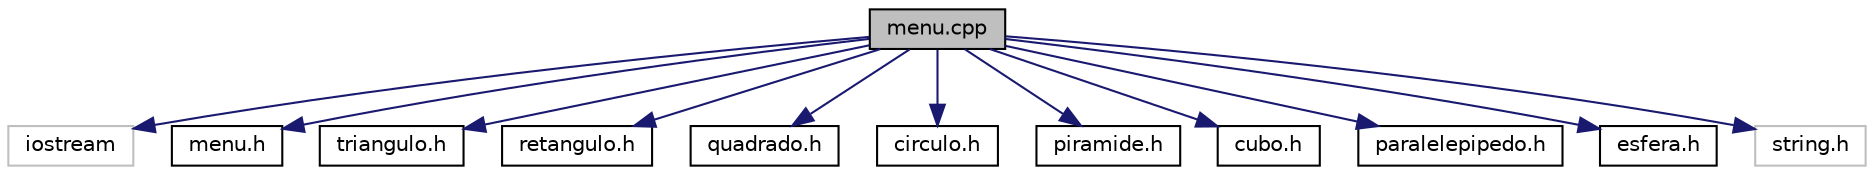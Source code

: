 digraph "menu.cpp"
{
  edge [fontname="Helvetica",fontsize="10",labelfontname="Helvetica",labelfontsize="10"];
  node [fontname="Helvetica",fontsize="10",shape=record];
  Node1 [label="menu.cpp",height=0.2,width=0.4,color="black", fillcolor="grey75", style="filled", fontcolor="black"];
  Node1 -> Node2 [color="midnightblue",fontsize="10",style="solid",fontname="Helvetica"];
  Node2 [label="iostream",height=0.2,width=0.4,color="grey75", fillcolor="white", style="filled"];
  Node1 -> Node3 [color="midnightblue",fontsize="10",style="solid",fontname="Helvetica"];
  Node3 [label="menu.h",height=0.2,width=0.4,color="black", fillcolor="white", style="filled",URL="$menu_8h.html",tooltip="Criação da classe Menu. "];
  Node1 -> Node4 [color="midnightblue",fontsize="10",style="solid",fontname="Helvetica"];
  Node4 [label="triangulo.h",height=0.2,width=0.4,color="black", fillcolor="white", style="filled",URL="$triangulo_8h.html",tooltip="Programa para calcular as Área/Perímetro/Volume das figuras geométricas. "];
  Node1 -> Node5 [color="midnightblue",fontsize="10",style="solid",fontname="Helvetica"];
  Node5 [label="retangulo.h",height=0.2,width=0.4,color="black", fillcolor="white", style="filled",URL="$retangulo_8h.html",tooltip="Classe Retangulo. "];
  Node1 -> Node6 [color="midnightblue",fontsize="10",style="solid",fontname="Helvetica"];
  Node6 [label="quadrado.h",height=0.2,width=0.4,color="black", fillcolor="white", style="filled",URL="$quadrado_8h_source.html"];
  Node1 -> Node7 [color="midnightblue",fontsize="10",style="solid",fontname="Helvetica"];
  Node7 [label="circulo.h",height=0.2,width=0.4,color="black", fillcolor="white", style="filled",URL="$circulo_8h_source.html"];
  Node1 -> Node8 [color="midnightblue",fontsize="10",style="solid",fontname="Helvetica"];
  Node8 [label="piramide.h",height=0.2,width=0.4,color="black", fillcolor="white", style="filled",URL="$piramide_8h_source.html"];
  Node1 -> Node9 [color="midnightblue",fontsize="10",style="solid",fontname="Helvetica"];
  Node9 [label="cubo.h",height=0.2,width=0.4,color="black", fillcolor="white", style="filled",URL="$cubo_8h_source.html"];
  Node1 -> Node10 [color="midnightblue",fontsize="10",style="solid",fontname="Helvetica"];
  Node10 [label="paralelepipedo.h",height=0.2,width=0.4,color="black", fillcolor="white", style="filled",URL="$paralelepipedo_8h_source.html"];
  Node1 -> Node11 [color="midnightblue",fontsize="10",style="solid",fontname="Helvetica"];
  Node11 [label="esfera.h",height=0.2,width=0.4,color="black", fillcolor="white", style="filled",URL="$esfera_8h_source.html"];
  Node1 -> Node12 [color="midnightblue",fontsize="10",style="solid",fontname="Helvetica"];
  Node12 [label="string.h",height=0.2,width=0.4,color="grey75", fillcolor="white", style="filled"];
}

